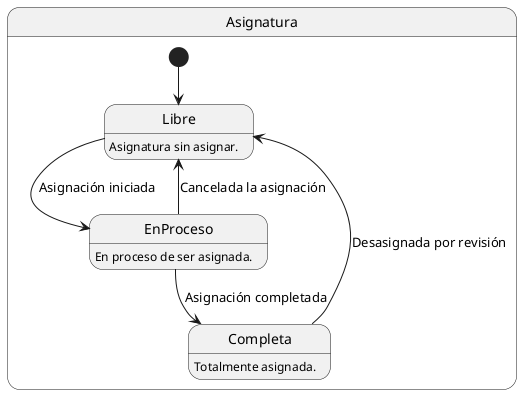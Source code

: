 @startuml
state "Asignatura" as Asignatura {
    [*] --> Libre
    Libre : Asignatura sin asignar.

    Libre --> EnProceso : Asignación iniciada
    EnProceso : En proceso de ser asignada.

    EnProceso --> Completa : Asignación completada
    Completa : Totalmente asignada.

    Completa --> Libre : Desasignada por revisión
    EnProceso --> Libre : Cancelada la asignación
}
@enduml
